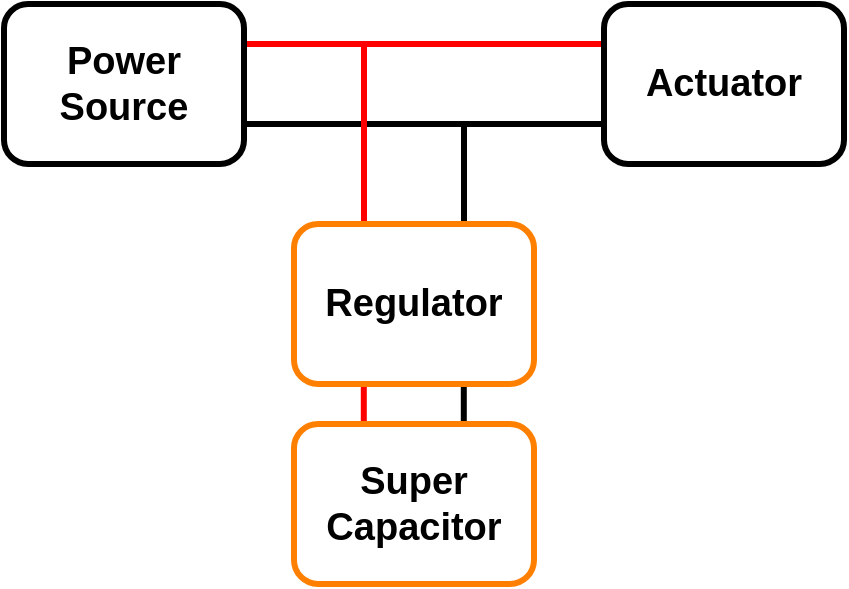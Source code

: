 <mxfile version="20.4.2" type="device"><diagram id="flAac1InjJ2Ne6cmzIMO" name="Page-1"><mxGraphModel dx="865" dy="483" grid="1" gridSize="10" guides="1" tooltips="1" connect="1" arrows="1" fold="1" page="1" pageScale="1" pageWidth="850" pageHeight="1100" math="0" shadow="0"><root><mxCell id="0"/><mxCell id="1" parent="0"/><mxCell id="XIZ5bjCa6sKtit58cFsY-2" value="" style="endArrow=none;html=1;rounded=0;fontSize=19;strokeWidth=3;strokeColor=#FF0000;" edge="1" parent="1"><mxGeometry width="50" height="50" relative="1" as="geometry"><mxPoint x="330" y="180" as="sourcePoint"/><mxPoint x="510" y="180" as="targetPoint"/></mxGeometry></mxCell><mxCell id="XIZ5bjCa6sKtit58cFsY-3" value="" style="endArrow=none;html=1;rounded=0;fontSize=19;strokeWidth=3;" edge="1" parent="1"><mxGeometry width="50" height="50" relative="1" as="geometry"><mxPoint x="330" y="220" as="sourcePoint"/><mxPoint x="510" y="220" as="targetPoint"/></mxGeometry></mxCell><mxCell id="XIZ5bjCa6sKtit58cFsY-5" value="&lt;font style=&quot;font-size: 19px;&quot;&gt;&lt;b&gt;Power&lt;br&gt;Source&lt;/b&gt;&lt;/font&gt;" style="rounded=1;whiteSpace=wrap;html=1;strokeWidth=3;" vertex="1" parent="1"><mxGeometry x="210" y="160" width="120" height="80" as="geometry"/></mxCell><mxCell id="XIZ5bjCa6sKtit58cFsY-6" value="&lt;span style=&quot;font-size: 19px;&quot;&gt;&lt;b&gt;Actuator&lt;/b&gt;&lt;/span&gt;" style="rounded=1;whiteSpace=wrap;html=1;strokeWidth=3;" vertex="1" parent="1"><mxGeometry x="510" y="160" width="120" height="80" as="geometry"/></mxCell><mxCell id="XIZ5bjCa6sKtit58cFsY-7" value="" style="endArrow=none;html=1;rounded=0;fontSize=19;strokeWidth=3;strokeColor=#FF0000;" edge="1" parent="1"><mxGeometry width="50" height="50" relative="1" as="geometry"><mxPoint x="390" y="270" as="sourcePoint"/><mxPoint x="390" y="180" as="targetPoint"/></mxGeometry></mxCell><mxCell id="XIZ5bjCa6sKtit58cFsY-8" value="" style="endArrow=none;html=1;rounded=0;fontSize=19;strokeWidth=3;" edge="1" parent="1"><mxGeometry width="50" height="50" relative="1" as="geometry"><mxPoint x="440" y="270" as="sourcePoint"/><mxPoint x="440" y="220" as="targetPoint"/></mxGeometry></mxCell><mxCell id="XIZ5bjCa6sKtit58cFsY-13" value="" style="endArrow=none;html=1;rounded=0;fontSize=19;strokeWidth=3;strokeColor=#FF0000;" edge="1" parent="1"><mxGeometry width="50" height="50" relative="1" as="geometry"><mxPoint x="389.9" y="370" as="sourcePoint"/><mxPoint x="389.9" y="350" as="targetPoint"/></mxGeometry></mxCell><mxCell id="XIZ5bjCa6sKtit58cFsY-14" value="" style="endArrow=none;html=1;rounded=0;fontSize=19;strokeWidth=3;" edge="1" parent="1"><mxGeometry width="50" height="50" relative="1" as="geometry"><mxPoint x="439.9" y="370" as="sourcePoint"/><mxPoint x="439.9" y="350" as="targetPoint"/></mxGeometry></mxCell><mxCell id="XIZ5bjCa6sKtit58cFsY-15" value="&lt;span style=&quot;font-size: 19px;&quot;&gt;&lt;b&gt;Regulator&lt;/b&gt;&lt;/span&gt;" style="rounded=1;whiteSpace=wrap;html=1;strokeWidth=3;strokeColor=#FF8000;" vertex="1" parent="1"><mxGeometry x="355" y="270" width="120" height="80" as="geometry"/></mxCell><mxCell id="XIZ5bjCa6sKtit58cFsY-16" value="&lt;span style=&quot;font-size: 19px;&quot;&gt;&lt;b&gt;Super&lt;br&gt;Capacitor&lt;br&gt;&lt;/b&gt;&lt;/span&gt;" style="rounded=1;whiteSpace=wrap;html=1;strokeWidth=3;strokeColor=#FF8000;" vertex="1" parent="1"><mxGeometry x="355" y="370" width="120" height="80" as="geometry"/></mxCell></root></mxGraphModel></diagram></mxfile>